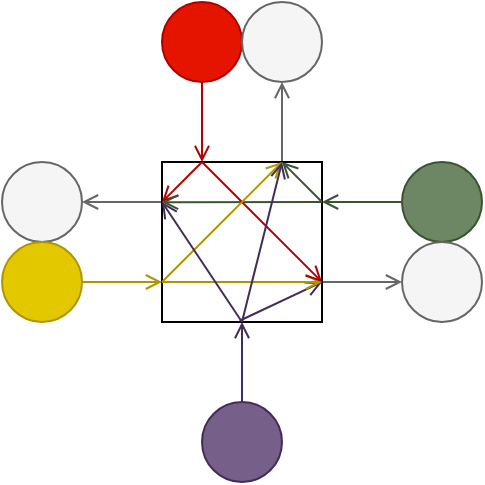 <mxfile pages="2">
    <diagram id="au-72ETqaZoer-sc9gYh" name="peer">
        <mxGraphModel dx="448" dy="261" grid="1" gridSize="10" guides="1" tooltips="1" connect="1" arrows="1" fold="1" page="1" pageScale="1" pageWidth="850" pageHeight="1100" math="0" shadow="0">
            <root>
                <mxCell id="0"/>
                <mxCell id="1" parent="0"/>
                <mxCell id="p1_OekAdAAzAbA3hXXA6-22" style="edgeStyle=none;rounded=0;orthogonalLoop=1;jettySize=auto;html=1;exitX=1;exitY=0.5;exitDx=0;exitDy=0;entryX=0;entryY=0.25;entryDx=0;entryDy=0;startArrow=open;startFill=0;endArrow=none;endFill=0;fillColor=#f5f5f5;strokeColor=#666666;" parent="1" source="p1_OekAdAAzAbA3hXXA6-2" target="p1_OekAdAAzAbA3hXXA6-21" edge="1">
                    <mxGeometry relative="1" as="geometry"/>
                </mxCell>
                <mxCell id="p1_OekAdAAzAbA3hXXA6-2" value="" style="ellipse;whiteSpace=wrap;html=1;aspect=fixed;fillColor=#f5f5f5;strokeColor=#666666;fontColor=#333333;" parent="1" vertex="1">
                    <mxGeometry x="200" y="200" width="40" height="40" as="geometry"/>
                </mxCell>
                <mxCell id="p1_OekAdAAzAbA3hXXA6-3" value="" style="ellipse;whiteSpace=wrap;html=1;aspect=fixed;fillColor=#e51400;strokeColor=#B20000;fontColor=#ffffff;" parent="1" vertex="1">
                    <mxGeometry x="280" y="120" width="40" height="40" as="geometry"/>
                </mxCell>
                <mxCell id="p1_OekAdAAzAbA3hXXA6-6" value="" style="ellipse;whiteSpace=wrap;html=1;aspect=fixed;fillColor=#e3c800;strokeColor=#B09500;fontColor=#000000;" parent="1" vertex="1">
                    <mxGeometry x="200" y="240" width="40" height="40" as="geometry"/>
                </mxCell>
                <mxCell id="p1_OekAdAAzAbA3hXXA6-31" style="edgeStyle=none;rounded=0;orthogonalLoop=1;jettySize=auto;html=1;exitX=0.5;exitY=1;exitDx=0;exitDy=0;entryX=0.75;entryY=0;entryDx=0;entryDy=0;startArrow=open;startFill=0;endArrow=none;endFill=0;fillColor=#f5f5f5;strokeColor=#666666;" parent="1" source="p1_OekAdAAzAbA3hXXA6-7" target="p1_OekAdAAzAbA3hXXA6-21" edge="1">
                    <mxGeometry relative="1" as="geometry"/>
                </mxCell>
                <mxCell id="p1_OekAdAAzAbA3hXXA6-7" value="" style="ellipse;whiteSpace=wrap;html=1;aspect=fixed;fillColor=#f5f5f5;strokeColor=#666666;fontColor=#333333;" parent="1" vertex="1">
                    <mxGeometry x="320" y="120" width="40" height="40" as="geometry"/>
                </mxCell>
                <mxCell id="p1_OekAdAAzAbA3hXXA6-13" value="" style="ellipse;whiteSpace=wrap;html=1;aspect=fixed;fillColor=#76608a;strokeColor=#432D57;fontColor=#ffffff;" parent="1" vertex="1">
                    <mxGeometry x="300" y="320" width="40" height="40" as="geometry"/>
                </mxCell>
                <mxCell id="p1_OekAdAAzAbA3hXXA6-18" value="" style="ellipse;whiteSpace=wrap;html=1;aspect=fixed;fillColor=#6d8764;strokeColor=#3A5431;fontColor=#ffffff;" parent="1" vertex="1">
                    <mxGeometry x="400" y="200" width="40" height="40" as="geometry"/>
                </mxCell>
                <mxCell id="p1_OekAdAAzAbA3hXXA6-26" style="edgeStyle=none;rounded=0;orthogonalLoop=1;jettySize=auto;html=1;exitX=0;exitY=0.5;exitDx=0;exitDy=0;entryX=1;entryY=0.75;entryDx=0;entryDy=0;startArrow=open;startFill=0;endArrow=none;endFill=0;fillColor=#f5f5f5;strokeColor=#666666;" parent="1" source="p1_OekAdAAzAbA3hXXA6-19" target="p1_OekAdAAzAbA3hXXA6-21" edge="1">
                    <mxGeometry relative="1" as="geometry"/>
                </mxCell>
                <mxCell id="p1_OekAdAAzAbA3hXXA6-19" value="" style="ellipse;whiteSpace=wrap;html=1;aspect=fixed;fillColor=#f5f5f5;strokeColor=#666666;fontColor=#333333;" parent="1" vertex="1">
                    <mxGeometry x="400" y="240" width="40" height="40" as="geometry"/>
                </mxCell>
                <mxCell id="p1_OekAdAAzAbA3hXXA6-23" style="edgeStyle=none;rounded=0;orthogonalLoop=1;jettySize=auto;html=1;exitX=0;exitY=0.75;exitDx=0;exitDy=0;entryX=1;entryY=0.5;entryDx=0;entryDy=0;startArrow=open;startFill=0;endArrow=none;endFill=0;fillColor=#e3c800;strokeColor=#B09500;" parent="1" source="p1_OekAdAAzAbA3hXXA6-21" target="p1_OekAdAAzAbA3hXXA6-6" edge="1">
                    <mxGeometry relative="1" as="geometry"/>
                </mxCell>
                <mxCell id="p1_OekAdAAzAbA3hXXA6-25" style="edgeStyle=none;rounded=0;orthogonalLoop=1;jettySize=auto;html=1;exitX=1;exitY=0.25;exitDx=0;exitDy=0;entryX=0;entryY=0.5;entryDx=0;entryDy=0;startArrow=open;startFill=0;endArrow=none;endFill=0;fillColor=#6d8764;strokeColor=#3A5431;" parent="1" source="p1_OekAdAAzAbA3hXXA6-21" target="p1_OekAdAAzAbA3hXXA6-18" edge="1">
                    <mxGeometry relative="1" as="geometry"/>
                </mxCell>
                <mxCell id="p1_OekAdAAzAbA3hXXA6-30" style="edgeStyle=none;rounded=0;orthogonalLoop=1;jettySize=auto;html=1;exitX=0.25;exitY=0;exitDx=0;exitDy=0;entryX=0.5;entryY=1;entryDx=0;entryDy=0;startArrow=open;startFill=0;endArrow=none;endFill=0;fillColor=#e51400;strokeColor=#B20000;" parent="1" source="p1_OekAdAAzAbA3hXXA6-21" target="p1_OekAdAAzAbA3hXXA6-3" edge="1">
                    <mxGeometry relative="1" as="geometry"/>
                </mxCell>
                <mxCell id="p1_OekAdAAzAbA3hXXA6-33" style="edgeStyle=none;rounded=0;orthogonalLoop=1;jettySize=auto;html=1;exitX=0.5;exitY=1;exitDx=0;exitDy=0;entryX=0.5;entryY=0;entryDx=0;entryDy=0;startArrow=open;startFill=0;endArrow=none;endFill=0;fillColor=#76608a;strokeColor=#432D57;" parent="1" source="p1_OekAdAAzAbA3hXXA6-21" target="p1_OekAdAAzAbA3hXXA6-13" edge="1">
                    <mxGeometry relative="1" as="geometry"/>
                </mxCell>
                <mxCell id="p1_OekAdAAzAbA3hXXA6-21" value="" style="whiteSpace=wrap;html=1;aspect=fixed;" parent="1" vertex="1">
                    <mxGeometry x="280" y="200" width="80" height="80" as="geometry"/>
                </mxCell>
                <mxCell id="p1_OekAdAAzAbA3hXXA6-37" style="edgeStyle=none;rounded=0;orthogonalLoop=1;jettySize=auto;html=1;exitX=1;exitY=0.75;exitDx=0;exitDy=0;entryX=0.485;entryY=0.992;entryDx=0;entryDy=0;startArrow=open;startFill=0;endArrow=none;endFill=0;fillColor=#76608a;strokeColor=#432D57;entryPerimeter=0;" parent="1" source="p1_OekAdAAzAbA3hXXA6-21" target="p1_OekAdAAzAbA3hXXA6-21" edge="1">
                    <mxGeometry relative="1" as="geometry"/>
                </mxCell>
                <mxCell id="p1_OekAdAAzAbA3hXXA6-38" style="edgeStyle=none;rounded=0;orthogonalLoop=1;jettySize=auto;html=1;exitX=0.75;exitY=0;exitDx=0;exitDy=0;entryX=1;entryY=0.25;entryDx=0;entryDy=0;startArrow=open;startFill=0;endArrow=none;endFill=0;fillColor=#6d8764;strokeColor=#3A5431;" parent="1" source="p1_OekAdAAzAbA3hXXA6-21" target="p1_OekAdAAzAbA3hXXA6-21" edge="1">
                    <mxGeometry relative="1" as="geometry"/>
                </mxCell>
                <mxCell id="p1_OekAdAAzAbA3hXXA6-39" style="edgeStyle=none;rounded=0;orthogonalLoop=1;jettySize=auto;html=1;exitX=0;exitY=0.25;exitDx=0;exitDy=0;entryX=0.25;entryY=0;entryDx=0;entryDy=0;startArrow=open;startFill=0;endArrow=none;endFill=0;fillColor=#e51400;strokeColor=#B20000;" parent="1" source="p1_OekAdAAzAbA3hXXA6-21" target="p1_OekAdAAzAbA3hXXA6-21" edge="1">
                    <mxGeometry relative="1" as="geometry"/>
                </mxCell>
                <mxCell id="p1_OekAdAAzAbA3hXXA6-40" style="edgeStyle=none;rounded=0;orthogonalLoop=1;jettySize=auto;html=1;startArrow=open;startFill=0;endArrow=none;endFill=0;entryX=0;entryY=0.75;entryDx=0;entryDy=0;fillColor=#e3c800;strokeColor=#B09500;" parent="1" target="p1_OekAdAAzAbA3hXXA6-21" edge="1">
                    <mxGeometry relative="1" as="geometry">
                        <mxPoint x="360" y="260" as="sourcePoint"/>
                    </mxGeometry>
                </mxCell>
                <mxCell id="p1_OekAdAAzAbA3hXXA6-42" style="edgeStyle=none;rounded=0;orthogonalLoop=1;jettySize=auto;html=1;exitX=1;exitY=0.25;exitDx=0;exitDy=0;startArrow=open;startFill=0;endArrow=none;endFill=0;entryX=1;entryY=0.25;entryDx=0;entryDy=0;fillColor=#6d8764;strokeColor=#3A5431;" parent="1" target="p1_OekAdAAzAbA3hXXA6-21" edge="1">
                    <mxGeometry relative="1" as="geometry">
                        <mxPoint x="280" y="220.093" as="sourcePoint"/>
                    </mxGeometry>
                </mxCell>
                <mxCell id="p1_OekAdAAzAbA3hXXA6-44" style="edgeStyle=none;rounded=0;orthogonalLoop=1;jettySize=auto;html=1;exitX=0.25;exitY=0;exitDx=0;exitDy=0;startArrow=open;startFill=0;endArrow=none;endFill=0;entryX=0.25;entryY=0;entryDx=0;entryDy=0;fillColor=#e51400;strokeColor=#B20000;" parent="1" target="p1_OekAdAAzAbA3hXXA6-21" edge="1">
                    <mxGeometry relative="1" as="geometry">
                        <mxPoint x="360" y="260" as="sourcePoint"/>
                    </mxGeometry>
                </mxCell>
                <mxCell id="p1_OekAdAAzAbA3hXXA6-47" style="edgeStyle=none;rounded=0;orthogonalLoop=1;jettySize=auto;html=1;exitX=0;exitY=0.75;exitDx=0;exitDy=0;startArrow=open;startFill=0;endArrow=none;endFill=0;entryX=0;entryY=0.75;entryDx=0;entryDy=0;fillColor=#e3c800;strokeColor=#B09500;" parent="1" target="p1_OekAdAAzAbA3hXXA6-21" edge="1">
                    <mxGeometry relative="1" as="geometry">
                        <mxPoint x="340.0" y="200" as="sourcePoint"/>
                    </mxGeometry>
                </mxCell>
                <mxCell id="p1_OekAdAAzAbA3hXXA6-48" style="edgeStyle=none;rounded=0;orthogonalLoop=1;jettySize=auto;html=1;exitX=0.75;exitY=1;exitDx=0;exitDy=0;startArrow=open;startFill=0;endArrow=none;endFill=0;entryX=0.5;entryY=1;entryDx=0;entryDy=0;fillColor=#76608a;strokeColor=#432D57;" parent="1" target="p1_OekAdAAzAbA3hXXA6-21" edge="1">
                    <mxGeometry relative="1" as="geometry">
                        <mxPoint x="280" y="220" as="sourcePoint"/>
                    </mxGeometry>
                </mxCell>
                <mxCell id="p1_OekAdAAzAbA3hXXA6-45" style="edgeStyle=none;rounded=0;orthogonalLoop=1;jettySize=auto;html=1;exitX=0.75;exitY=1;exitDx=0;exitDy=0;startArrow=open;startFill=0;endArrow=none;endFill=0;entryX=0.5;entryY=1;entryDx=0;entryDy=0;fillColor=#76608a;strokeColor=#432D57;" parent="1" target="p1_OekAdAAzAbA3hXXA6-21" edge="1">
                    <mxGeometry relative="1" as="geometry">
                        <mxPoint x="340.023" y="200" as="sourcePoint"/>
                    </mxGeometry>
                </mxCell>
            </root>
        </mxGraphModel>
    </diagram>
    <diagram id="qZcUVutlU9zLF8pTl0WY" name="link">
        <mxGraphModel dx="649" dy="378" grid="1" gridSize="10" guides="1" tooltips="1" connect="1" arrows="1" fold="1" page="1" pageScale="1" pageWidth="850" pageHeight="1100" math="0" shadow="0">
            <root>
                <mxCell id="QliWCdG8XgG-nN9K2C-c-0"/>
                <mxCell id="QliWCdG8XgG-nN9K2C-c-1" parent="QliWCdG8XgG-nN9K2C-c-0"/>
                <mxCell id="QliWCdG8XgG-nN9K2C-c-12" style="edgeStyle=none;rounded=0;orthogonalLoop=1;jettySize=auto;html=1;exitX=0.5;exitY=0;exitDx=0;exitDy=0;entryX=0.5;entryY=1;entryDx=0;entryDy=0;startArrow=open;startFill=0;endArrow=none;endFill=0;fillColor=#647687;strokeColor=#314354;" parent="QliWCdG8XgG-nN9K2C-c-1" source="QliWCdG8XgG-nN9K2C-c-5" target="QliWCdG8XgG-nN9K2C-c-9" edge="1">
                    <mxGeometry relative="1" as="geometry"/>
                </mxCell>
                <mxCell id="QliWCdG8XgG-nN9K2C-c-3" value="" style="rounded=0;whiteSpace=wrap;html=1;fillColor=none;dashed=1;dashPattern=1 1;" parent="QliWCdG8XgG-nN9K2C-c-1" vertex="1">
                    <mxGeometry x="270" y="190" width="100" height="60" as="geometry"/>
                </mxCell>
                <mxCell id="QliWCdG8XgG-nN9K2C-c-4" value="" style="ellipse;whiteSpace=wrap;html=1;aspect=fixed;dashed=1;strokeColor=#BD7000;fontColor=#000000;fillColor=none;" parent="QliWCdG8XgG-nN9K2C-c-1" vertex="1">
                    <mxGeometry x="280" y="200" width="40" height="40" as="geometry"/>
                </mxCell>
                <mxCell id="QliWCdG8XgG-nN9K2C-c-5" value="" style="ellipse;whiteSpace=wrap;html=1;aspect=fixed;dashed=1;strokeColor=#314354;fontColor=#ffffff;fillColor=none;" parent="QliWCdG8XgG-nN9K2C-c-1" vertex="1">
                    <mxGeometry x="320" y="200" width="40" height="40" as="geometry"/>
                </mxCell>
                <mxCell id="QliWCdG8XgG-nN9K2C-c-11" style="edgeStyle=none;rounded=0;orthogonalLoop=1;jettySize=auto;html=1;exitX=0.5;exitY=1;exitDx=0;exitDy=0;entryX=0.5;entryY=0;entryDx=0;entryDy=0;startArrow=open;startFill=0;endArrow=none;endFill=0;fillColor=#f0a30a;strokeColor=#BD7000;" parent="QliWCdG8XgG-nN9K2C-c-1" source="QliWCdG8XgG-nN9K2C-c-8" target="QliWCdG8XgG-nN9K2C-c-4" edge="1">
                    <mxGeometry relative="1" as="geometry"/>
                </mxCell>
                <mxCell id="QliWCdG8XgG-nN9K2C-c-8" value="" style="ellipse;whiteSpace=wrap;html=1;aspect=fixed;fillColor=#f0a30a;strokeColor=#BD7000;fontColor=#000000;" parent="QliWCdG8XgG-nN9K2C-c-1" vertex="1">
                    <mxGeometry x="280" y="120" width="40" height="40" as="geometry"/>
                </mxCell>
                <mxCell id="QliWCdG8XgG-nN9K2C-c-9" value="" style="ellipse;whiteSpace=wrap;html=1;aspect=fixed;fillColor=#647687;strokeColor=#314354;fontColor=#ffffff;" parent="QliWCdG8XgG-nN9K2C-c-1" vertex="1">
                    <mxGeometry x="320" y="120" width="40" height="40" as="geometry"/>
                </mxCell>
            </root>
        </mxGraphModel>
    </diagram>
</mxfile>